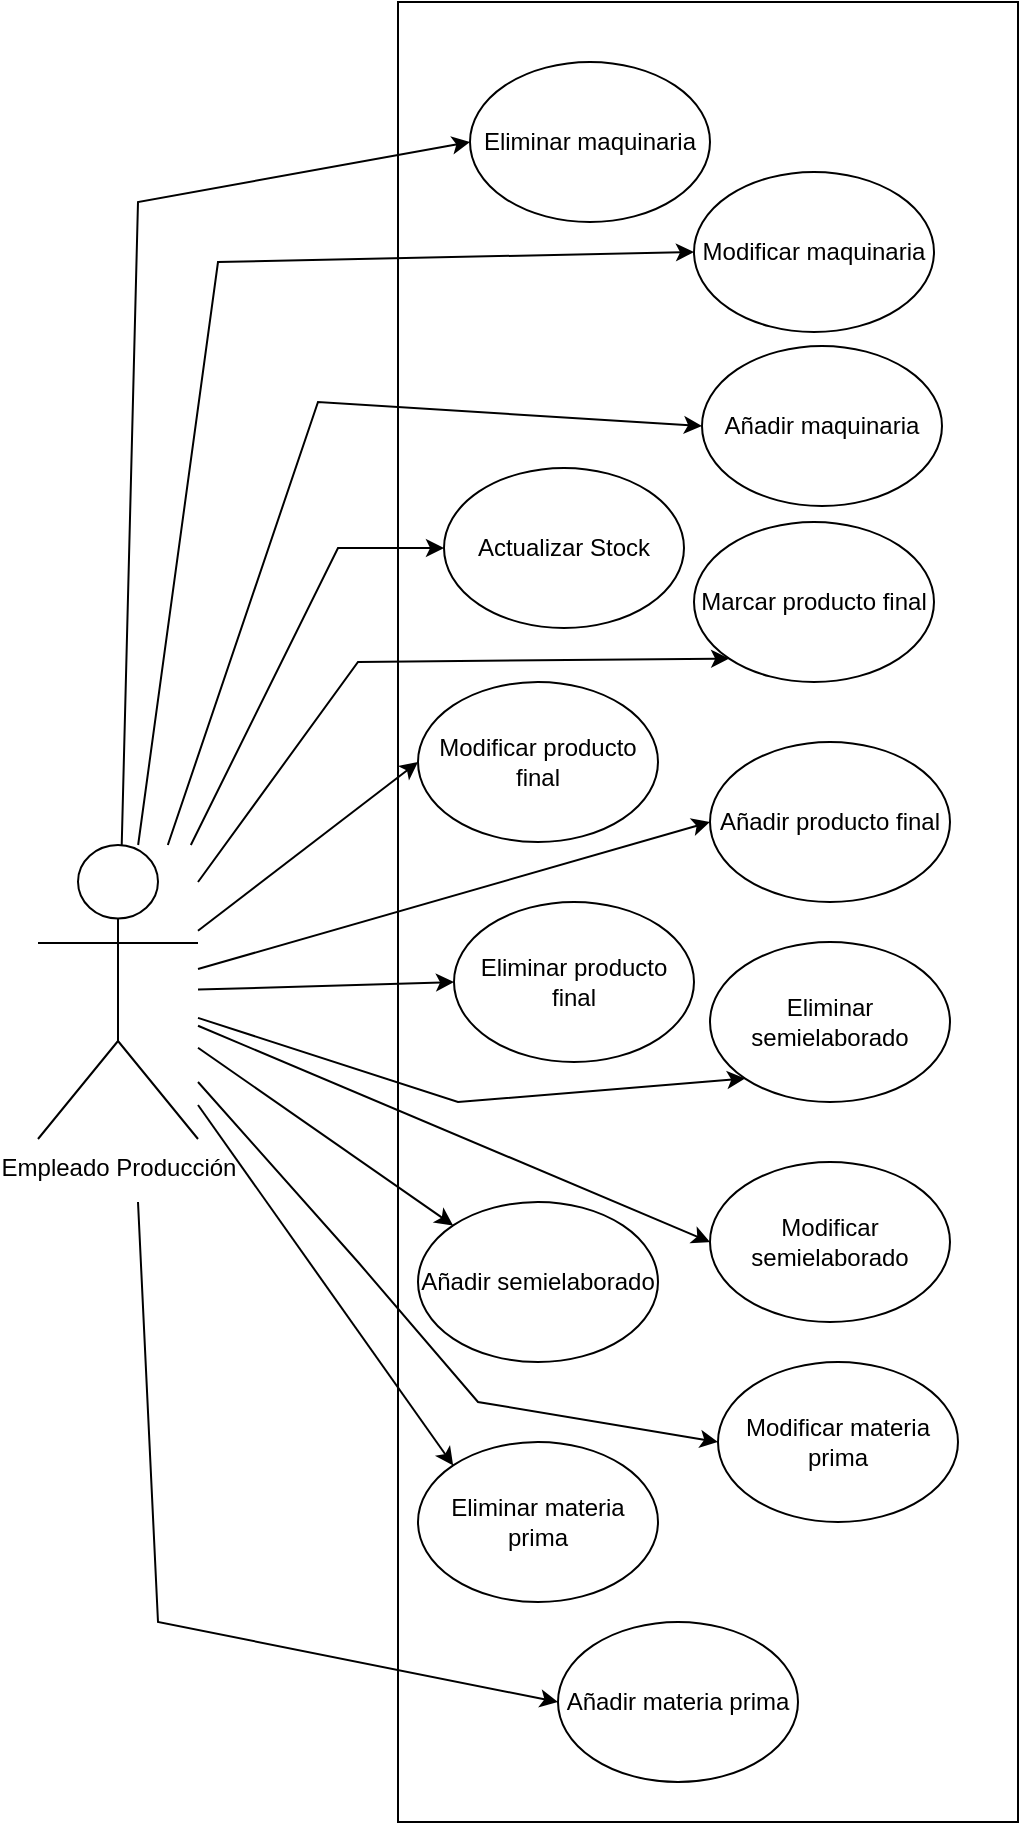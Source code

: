 <mxfile version="25.0.3">
  <diagram name="Página-1" id="58Dkl4G4AAXfpoA_Cqc8">
    <mxGraphModel dx="2242" dy="1198" grid="1" gridSize="10" guides="1" tooltips="1" connect="1" arrows="1" fold="1" page="1" pageScale="1" pageWidth="1169" pageHeight="1654" math="0" shadow="0">
      <root>
        <mxCell id="0" />
        <mxCell id="1" parent="0" />
        <mxCell id="9pUM3MHB9YmZkTagTXaN-16" value="" style="rounded=0;whiteSpace=wrap;html=1;fillColor=none;" vertex="1" parent="1">
          <mxGeometry x="240" y="50" width="310" height="910" as="geometry" />
        </mxCell>
        <mxCell id="9pUM3MHB9YmZkTagTXaN-1" value="Empleado Producción" style="shape=umlActor;verticalLabelPosition=bottom;verticalAlign=top;html=1;outlineConnect=0;" vertex="1" parent="1">
          <mxGeometry x="60" y="471.5" width="80" height="147" as="geometry" />
        </mxCell>
        <mxCell id="9pUM3MHB9YmZkTagTXaN-17" value="Actualizar Stock" style="ellipse;whiteSpace=wrap;html=1;strokeColor=#000000;fillColor=none;fontColor=#000000;" vertex="1" parent="1">
          <mxGeometry x="263" y="283" width="120" height="80" as="geometry" />
        </mxCell>
        <mxCell id="9pUM3MHB9YmZkTagTXaN-18" value="Marcar producto final" style="ellipse;whiteSpace=wrap;html=1;strokeColor=#000000;fillColor=none;fontColor=#000000;" vertex="1" parent="1">
          <mxGeometry x="388" y="310" width="120" height="80" as="geometry" />
        </mxCell>
        <mxCell id="9pUM3MHB9YmZkTagTXaN-19" value="Añadir materia prima" style="ellipse;whiteSpace=wrap;html=1;strokeColor=#000000;fillColor=none;fontColor=#000000;" vertex="1" parent="1">
          <mxGeometry x="320" y="860" width="120" height="80" as="geometry" />
        </mxCell>
        <mxCell id="9pUM3MHB9YmZkTagTXaN-20" value="Añadir semielaborado" style="ellipse;whiteSpace=wrap;html=1;strokeColor=#000000;fillColor=none;fontColor=#000000;" vertex="1" parent="1">
          <mxGeometry x="250" y="650" width="120" height="80" as="geometry" />
        </mxCell>
        <mxCell id="9pUM3MHB9YmZkTagTXaN-21" value="Añadir producto final" style="ellipse;whiteSpace=wrap;html=1;strokeColor=#000000;fillColor=none;fontColor=#000000;" vertex="1" parent="1">
          <mxGeometry x="396" y="420" width="120" height="80" as="geometry" />
        </mxCell>
        <mxCell id="9pUM3MHB9YmZkTagTXaN-22" value="Eliminar materia prima" style="ellipse;whiteSpace=wrap;html=1;strokeColor=#000000;fillColor=none;fontColor=#000000;" vertex="1" parent="1">
          <mxGeometry x="250" y="770" width="120" height="80" as="geometry" />
        </mxCell>
        <mxCell id="9pUM3MHB9YmZkTagTXaN-23" value="Modificar materia prima" style="ellipse;whiteSpace=wrap;html=1;strokeColor=#000000;fillColor=none;fontColor=#000000;" vertex="1" parent="1">
          <mxGeometry x="400" y="730" width="120" height="80" as="geometry" />
        </mxCell>
        <mxCell id="9pUM3MHB9YmZkTagTXaN-24" value="Modificar semielaborado" style="ellipse;whiteSpace=wrap;html=1;strokeColor=#000000;fillColor=none;fontColor=#000000;" vertex="1" parent="1">
          <mxGeometry x="396" y="630" width="120" height="80" as="geometry" />
        </mxCell>
        <mxCell id="9pUM3MHB9YmZkTagTXaN-25" value="Eliminar semielaborado" style="ellipse;whiteSpace=wrap;html=1;strokeColor=#000000;fillColor=none;fontColor=#000000;" vertex="1" parent="1">
          <mxGeometry x="396" y="520" width="120" height="80" as="geometry" />
        </mxCell>
        <mxCell id="9pUM3MHB9YmZkTagTXaN-26" value="Eliminar producto final" style="ellipse;whiteSpace=wrap;html=1;strokeColor=#000000;fillColor=none;fontColor=#000000;" vertex="1" parent="1">
          <mxGeometry x="268" y="500" width="120" height="80" as="geometry" />
        </mxCell>
        <mxCell id="9pUM3MHB9YmZkTagTXaN-27" value="Modificar producto final" style="ellipse;whiteSpace=wrap;html=1;strokeColor=#000000;fillColor=none;fontColor=#000000;" vertex="1" parent="1">
          <mxGeometry x="250" y="390" width="120" height="80" as="geometry" />
        </mxCell>
        <mxCell id="9pUM3MHB9YmZkTagTXaN-28" value="Eliminar maquinaria" style="ellipse;whiteSpace=wrap;html=1;strokeColor=#000000;fillColor=none;fontColor=#000000;" vertex="1" parent="1">
          <mxGeometry x="276" y="80" width="120" height="80" as="geometry" />
        </mxCell>
        <mxCell id="9pUM3MHB9YmZkTagTXaN-29" value="Añadir maquinaria" style="ellipse;whiteSpace=wrap;html=1;strokeColor=#000000;fillColor=none;fontColor=#000000;" vertex="1" parent="1">
          <mxGeometry x="392" y="222" width="120" height="80" as="geometry" />
        </mxCell>
        <mxCell id="9pUM3MHB9YmZkTagTXaN-30" value="Modificar maquinaria" style="ellipse;whiteSpace=wrap;html=1;strokeColor=#000000;fillColor=none;fontColor=#000000;" vertex="1" parent="1">
          <mxGeometry x="388" y="135" width="120" height="80" as="geometry" />
        </mxCell>
        <mxCell id="9pUM3MHB9YmZkTagTXaN-31" value="" style="endArrow=classic;html=1;rounded=0;entryX=0;entryY=0.5;entryDx=0;entryDy=0;" edge="1" parent="1" source="9pUM3MHB9YmZkTagTXaN-1" target="9pUM3MHB9YmZkTagTXaN-28">
          <mxGeometry width="50" height="50" relative="1" as="geometry">
            <mxPoint x="110" y="360" as="sourcePoint" />
            <mxPoint x="160" y="310" as="targetPoint" />
            <Array as="points">
              <mxPoint x="110" y="150" />
            </Array>
          </mxGeometry>
        </mxCell>
        <mxCell id="9pUM3MHB9YmZkTagTXaN-32" value="" style="endArrow=classic;html=1;rounded=0;entryX=0;entryY=0.5;entryDx=0;entryDy=0;" edge="1" parent="1" source="9pUM3MHB9YmZkTagTXaN-1" target="9pUM3MHB9YmZkTagTXaN-30">
          <mxGeometry width="50" height="50" relative="1" as="geometry">
            <mxPoint x="146" y="482" as="sourcePoint" />
            <mxPoint x="304" y="158" as="targetPoint" />
            <Array as="points">
              <mxPoint x="150" y="180" />
            </Array>
          </mxGeometry>
        </mxCell>
        <mxCell id="9pUM3MHB9YmZkTagTXaN-33" value="" style="endArrow=classic;html=1;rounded=0;entryX=0;entryY=0.5;entryDx=0;entryDy=0;" edge="1" parent="1" source="9pUM3MHB9YmZkTagTXaN-1" target="9pUM3MHB9YmZkTagTXaN-29">
          <mxGeometry width="50" height="50" relative="1" as="geometry">
            <mxPoint x="120" y="482" as="sourcePoint" />
            <mxPoint x="398" y="185" as="targetPoint" />
            <Array as="points">
              <mxPoint x="200" y="250" />
            </Array>
          </mxGeometry>
        </mxCell>
        <mxCell id="9pUM3MHB9YmZkTagTXaN-34" value="" style="endArrow=classic;html=1;rounded=0;entryX=0;entryY=0.5;entryDx=0;entryDy=0;" edge="1" parent="1" source="9pUM3MHB9YmZkTagTXaN-1" target="9pUM3MHB9YmZkTagTXaN-17">
          <mxGeometry width="50" height="50" relative="1" as="geometry">
            <mxPoint x="135" y="482" as="sourcePoint" />
            <mxPoint x="402" y="272" as="targetPoint" />
            <Array as="points">
              <mxPoint x="210" y="323" />
            </Array>
          </mxGeometry>
        </mxCell>
        <mxCell id="9pUM3MHB9YmZkTagTXaN-35" value="" style="endArrow=classic;html=1;rounded=0;entryX=0;entryY=1;entryDx=0;entryDy=0;" edge="1" parent="1" source="9pUM3MHB9YmZkTagTXaN-1" target="9pUM3MHB9YmZkTagTXaN-18">
          <mxGeometry width="50" height="50" relative="1" as="geometry">
            <mxPoint x="146" y="482" as="sourcePoint" />
            <mxPoint x="273" y="333" as="targetPoint" />
            <Array as="points">
              <mxPoint x="220" y="380" />
            </Array>
          </mxGeometry>
        </mxCell>
        <mxCell id="9pUM3MHB9YmZkTagTXaN-36" value="" style="endArrow=classic;html=1;rounded=0;entryX=0;entryY=0.5;entryDx=0;entryDy=0;" edge="1" parent="1" source="9pUM3MHB9YmZkTagTXaN-1" target="9pUM3MHB9YmZkTagTXaN-27">
          <mxGeometry width="50" height="50" relative="1" as="geometry">
            <mxPoint x="150" y="532" as="sourcePoint" />
            <mxPoint x="296" y="447" as="targetPoint" />
            <Array as="points" />
          </mxGeometry>
        </mxCell>
        <mxCell id="9pUM3MHB9YmZkTagTXaN-37" value="" style="endArrow=classic;html=1;rounded=0;entryX=0;entryY=0.5;entryDx=0;entryDy=0;" edge="1" parent="1" source="9pUM3MHB9YmZkTagTXaN-1" target="9pUM3MHB9YmZkTagTXaN-21">
          <mxGeometry width="50" height="50" relative="1" as="geometry">
            <mxPoint x="150" y="551" as="sourcePoint" />
            <mxPoint x="282" y="537" as="targetPoint" />
            <Array as="points" />
          </mxGeometry>
        </mxCell>
        <mxCell id="9pUM3MHB9YmZkTagTXaN-38" value="" style="endArrow=classic;html=1;rounded=0;entryX=0;entryY=1;entryDx=0;entryDy=0;" edge="1" parent="1" source="9pUM3MHB9YmZkTagTXaN-1" target="9pUM3MHB9YmZkTagTXaN-25">
          <mxGeometry width="50" height="50" relative="1" as="geometry">
            <mxPoint x="150" y="573" as="sourcePoint" />
            <mxPoint x="284" y="634" as="targetPoint" />
            <Array as="points">
              <mxPoint x="270" y="600" />
            </Array>
          </mxGeometry>
        </mxCell>
        <mxCell id="9pUM3MHB9YmZkTagTXaN-39" value="" style="endArrow=classic;html=1;rounded=0;entryX=0;entryY=0.5;entryDx=0;entryDy=0;" edge="1" parent="1" source="9pUM3MHB9YmZkTagTXaN-1" target="9pUM3MHB9YmZkTagTXaN-26">
          <mxGeometry width="50" height="50" relative="1" as="geometry">
            <mxPoint x="150" y="565" as="sourcePoint" />
            <mxPoint x="284" y="600" as="targetPoint" />
            <Array as="points" />
          </mxGeometry>
        </mxCell>
        <mxCell id="9pUM3MHB9YmZkTagTXaN-40" value="" style="endArrow=classic;html=1;rounded=0;entryX=0;entryY=0.5;entryDx=0;entryDy=0;" edge="1" parent="1" source="9pUM3MHB9YmZkTagTXaN-1" target="9pUM3MHB9YmZkTagTXaN-24">
          <mxGeometry width="50" height="50" relative="1" as="geometry">
            <mxPoint x="150" y="585" as="sourcePoint" />
            <mxPoint x="301" y="697" as="targetPoint" />
            <Array as="points" />
          </mxGeometry>
        </mxCell>
        <mxCell id="9pUM3MHB9YmZkTagTXaN-41" value="" style="endArrow=classic;html=1;rounded=0;entryX=0;entryY=0;entryDx=0;entryDy=0;" edge="1" parent="1" source="9pUM3MHB9YmZkTagTXaN-1" target="9pUM3MHB9YmZkTagTXaN-20">
          <mxGeometry width="50" height="50" relative="1" as="geometry">
            <mxPoint x="150" y="602" as="sourcePoint" />
            <mxPoint x="398" y="771" as="targetPoint" />
            <Array as="points" />
          </mxGeometry>
        </mxCell>
        <mxCell id="9pUM3MHB9YmZkTagTXaN-42" value="" style="endArrow=classic;html=1;rounded=0;entryX=0;entryY=0;entryDx=0;entryDy=0;" edge="1" parent="1" source="9pUM3MHB9YmZkTagTXaN-1" target="9pUM3MHB9YmZkTagTXaN-22">
          <mxGeometry width="50" height="50" relative="1" as="geometry">
            <mxPoint x="150" y="583" as="sourcePoint" />
            <mxPoint x="278" y="672" as="targetPoint" />
            <Array as="points" />
          </mxGeometry>
        </mxCell>
        <mxCell id="9pUM3MHB9YmZkTagTXaN-43" value="" style="endArrow=classic;html=1;rounded=0;entryX=0;entryY=0.5;entryDx=0;entryDy=0;" edge="1" parent="1" source="9pUM3MHB9YmZkTagTXaN-1" target="9pUM3MHB9YmZkTagTXaN-23">
          <mxGeometry width="50" height="50" relative="1" as="geometry">
            <mxPoint x="150" y="612" as="sourcePoint" />
            <mxPoint x="278" y="792" as="targetPoint" />
            <Array as="points">
              <mxPoint x="220" y="680" />
              <mxPoint x="280" y="750" />
            </Array>
          </mxGeometry>
        </mxCell>
        <mxCell id="9pUM3MHB9YmZkTagTXaN-44" value="" style="endArrow=classic;html=1;rounded=0;entryX=0;entryY=0.5;entryDx=0;entryDy=0;" edge="1" parent="1" target="9pUM3MHB9YmZkTagTXaN-19">
          <mxGeometry width="50" height="50" relative="1" as="geometry">
            <mxPoint x="110" y="650" as="sourcePoint" />
            <mxPoint x="278" y="792" as="targetPoint" />
            <Array as="points">
              <mxPoint x="120" y="860" />
            </Array>
          </mxGeometry>
        </mxCell>
      </root>
    </mxGraphModel>
  </diagram>
</mxfile>

